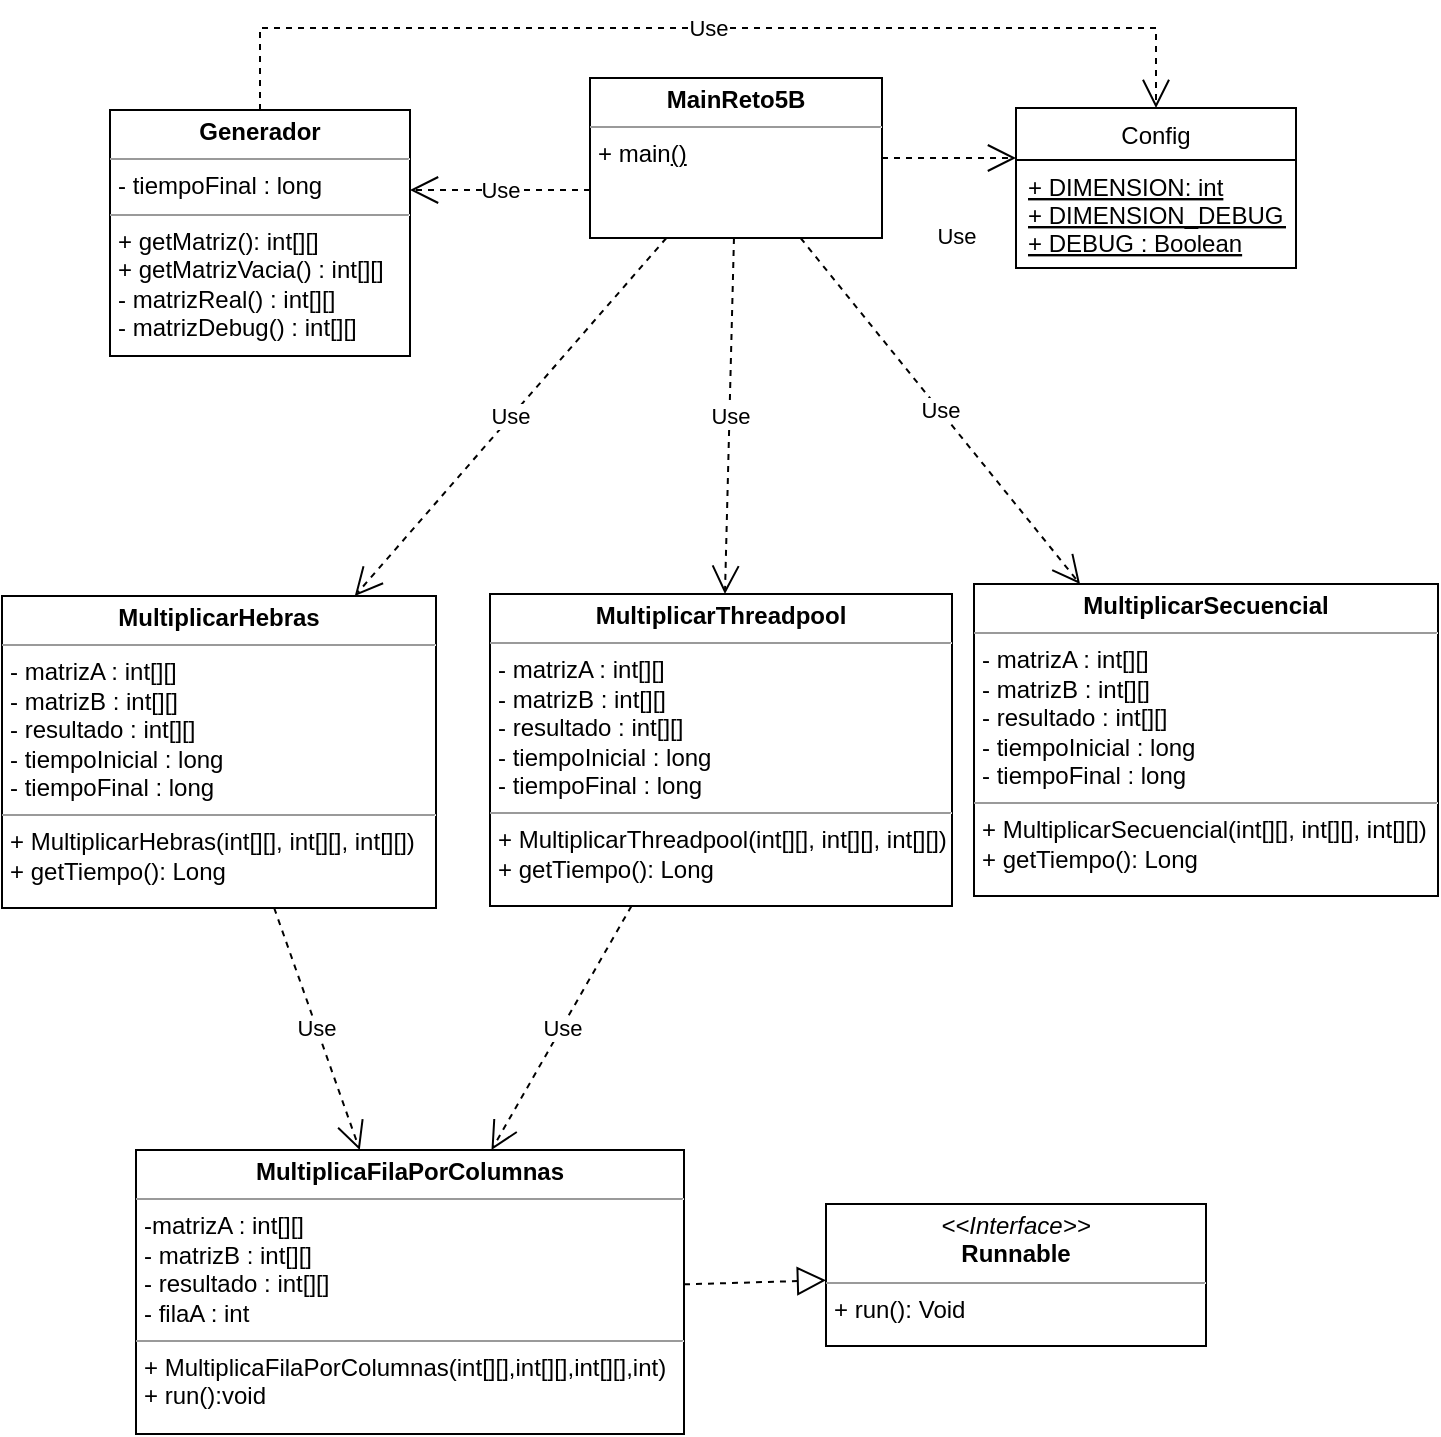 <mxfile version="20.6.2" type="device"><diagram id="DxKNDRg-YdVuHn2VCEwd" name="Página-1"><mxGraphModel dx="1212" dy="712" grid="0" gridSize="10" guides="0" tooltips="1" connect="1" arrows="1" fold="1" page="1" pageScale="1" pageWidth="5000" pageHeight="5000" math="0" shadow="0"><root><mxCell id="0"/><mxCell id="1" parent="0"/><mxCell id="gJEkNxsxVVQmGKvwAJrS-5" value="&lt;p style=&quot;margin:0px;margin-top:4px;text-align:center;&quot;&gt;&lt;b&gt;MultiplicaFilaPorColumnas&lt;/b&gt;&lt;br&gt;&lt;/p&gt;&lt;hr size=&quot;1&quot;&gt;&lt;p style=&quot;margin:0px;margin-left:4px;&quot;&gt;&lt;span style=&quot;background-color: initial;&quot;&gt;-&lt;/span&gt;&lt;span style=&quot;background-color: initial;&quot;&gt;matrizA : int[][]&lt;/span&gt;&lt;/p&gt;&lt;p style=&quot;margin:0px;margin-left:4px;&quot;&gt;- matrizB : int[][]&lt;/p&gt;&lt;p style=&quot;margin:0px;margin-left:4px;&quot;&gt;- resultado : int[][]&lt;/p&gt;&lt;p style=&quot;margin:0px;margin-left:4px;&quot;&gt;- filaA : int&lt;/p&gt;&lt;hr size=&quot;1&quot;&gt;&lt;p style=&quot;margin:0px;margin-left:4px;&quot;&gt;+&amp;nbsp;&lt;span style=&quot;background-color: initial;&quot;&gt;MultiplicaFilaPorColumnas(int[][],int[][],int[][],int)&lt;/span&gt;&lt;/p&gt;&lt;p style=&quot;margin:0px;margin-left:4px;&quot;&gt;+ run():void&lt;/p&gt;&lt;p style=&quot;margin:0px;margin-left:4px;&quot;&gt;&lt;br&gt;&lt;/p&gt;" style="verticalAlign=top;align=left;overflow=fill;fontSize=12;fontFamily=Helvetica;html=1;" parent="1" vertex="1"><mxGeometry x="886" y="595" width="274" height="142" as="geometry"/></mxCell><mxCell id="gJEkNxsxVVQmGKvwAJrS-15" value="&lt;p style=&quot;margin:0px;margin-top:4px;text-align:center;&quot;&gt;&lt;b&gt;MainReto5B&lt;/b&gt;&lt;/p&gt;&lt;hr size=&quot;1&quot;&gt;&lt;p style=&quot;margin:0px;margin-left:4px;&quot;&gt;&lt;span style=&quot;background-color: initial;&quot;&gt;+ main&lt;u&gt;()&lt;/u&gt;&lt;/span&gt;&lt;/p&gt;" style="verticalAlign=top;align=left;overflow=fill;fontSize=12;fontFamily=Helvetica;html=1;" parent="1" vertex="1"><mxGeometry x="1113" y="59" width="146" height="80" as="geometry"/></mxCell><mxCell id="gJEkNxsxVVQmGKvwAJrS-23" value="Use" style="endArrow=open;endSize=12;dashed=1;html=1;rounded=0;edgeStyle=orthogonalEdgeStyle;" parent="1" source="gJEkNxsxVVQmGKvwAJrS-15" target="gJEkNxsxVVQmGKvwAJrS-10" edge="1"><mxGeometry x="0.1" y="-39" width="160" relative="1" as="geometry"><mxPoint x="1060" y="55" as="sourcePoint"/><mxPoint x="890" y="270" as="targetPoint"/><Array as="points"><mxPoint x="1299" y="99"/><mxPoint x="1299" y="99"/></Array><mxPoint as="offset"/></mxGeometry></mxCell><mxCell id="BDjwXxJhBQkGiYTJMiPa-1" value="&lt;p style=&quot;margin:0px;margin-top:4px;text-align:center;&quot;&gt;&lt;i&gt;&amp;lt;&amp;lt;Interface&amp;gt;&amp;gt;&lt;/i&gt;&lt;br&gt;&lt;b&gt;Runnable&lt;/b&gt;&lt;/p&gt;&lt;hr size=&quot;1&quot;&gt;&lt;p style=&quot;margin:0px;margin-left:4px;&quot;&gt;&lt;span style=&quot;background-color: initial;&quot;&gt;+ run(): Void&lt;/span&gt;&lt;br&gt;&lt;/p&gt;" style="verticalAlign=top;align=left;overflow=fill;fontSize=12;fontFamily=Helvetica;html=1;" parent="1" vertex="1"><mxGeometry x="1231" y="622" width="190" height="71" as="geometry"/></mxCell><mxCell id="BDjwXxJhBQkGiYTJMiPa-2" value="" style="endArrow=block;dashed=1;endFill=0;endSize=12;html=1;rounded=0;" parent="1" source="gJEkNxsxVVQmGKvwAJrS-5" target="BDjwXxJhBQkGiYTJMiPa-1" edge="1"><mxGeometry width="160" relative="1" as="geometry"><mxPoint x="1468" y="269" as="sourcePoint"/><mxPoint x="1628" y="269" as="targetPoint"/></mxGeometry></mxCell><mxCell id="BDjwXxJhBQkGiYTJMiPa-4" value="&lt;p style=&quot;margin:0px;margin-top:4px;text-align:center;&quot;&gt;&lt;b&gt;MultiplicarHebras&lt;/b&gt;&lt;br&gt;&lt;/p&gt;&lt;hr size=&quot;1&quot;&gt;&lt;p style=&quot;margin:0px;margin-left:4px;&quot;&gt;&lt;span style=&quot;background-color: initial;&quot;&gt;-&amp;nbsp;&lt;/span&gt;&lt;span style=&quot;background-color: initial;&quot;&gt;matrizA : int[][]&lt;/span&gt;&lt;br&gt;&lt;/p&gt;&lt;p style=&quot;margin:0px;margin-left:4px;&quot;&gt;- matrizB : int[][]&lt;/p&gt;&lt;p style=&quot;margin:0px;margin-left:4px;&quot;&gt;- resultado : int[][]&lt;/p&gt;&lt;p style=&quot;margin:0px;margin-left:4px;&quot;&gt;- tiempoInicial : long&lt;/p&gt;&lt;p style=&quot;margin:0px;margin-left:4px;&quot;&gt;- tiempoFinal : long&lt;/p&gt;&lt;hr size=&quot;1&quot;&gt;&lt;p style=&quot;margin:0px;margin-left:4px;&quot;&gt;+&amp;nbsp;&lt;span style=&quot;background-color: initial;&quot;&gt;MultiplicarHebras(int[][], int[][], int[][])&lt;/span&gt;&lt;/p&gt;&lt;p style=&quot;margin:0px;margin-left:4px;&quot;&gt;+ getTiempo(): Long&lt;/p&gt;" style="verticalAlign=top;align=left;overflow=fill;fontSize=12;fontFamily=Helvetica;html=1;" parent="1" vertex="1"><mxGeometry x="819" y="318" width="217" height="156" as="geometry"/></mxCell><mxCell id="BDjwXxJhBQkGiYTJMiPa-5" value="&lt;p style=&quot;margin:0px;margin-top:4px;text-align:center;&quot;&gt;&lt;b&gt;Generador&lt;/b&gt;&lt;br&gt;&lt;/p&gt;&lt;hr size=&quot;1&quot;&gt;&lt;p style=&quot;margin:0px;margin-left:4px;&quot;&gt;&lt;span style=&quot;background-color: initial;&quot;&gt;- tiempoFinal : long&lt;/span&gt;&lt;br&gt;&lt;/p&gt;&lt;hr size=&quot;1&quot;&gt;&lt;p style=&quot;margin:0px;margin-left:4px;&quot;&gt;+&amp;nbsp;&lt;span style=&quot;background-color: initial;&quot;&gt;getMatriz(): int[][]&amp;nbsp;&lt;/span&gt;&lt;/p&gt;&lt;p style=&quot;margin:0px;margin-left:4px;&quot;&gt;+ getMatrizVacia() : int[][]&lt;/p&gt;&lt;p style=&quot;margin:0px;margin-left:4px;&quot;&gt;- matrizReal() : int[][]&lt;/p&gt;&lt;p style=&quot;margin:0px;margin-left:4px;&quot;&gt;- matrizDebug() : int[][]&lt;/p&gt;" style="verticalAlign=top;align=left;overflow=fill;fontSize=12;fontFamily=Helvetica;html=1;" parent="1" vertex="1"><mxGeometry x="873" y="75" width="150" height="123" as="geometry"/></mxCell><mxCell id="gJEkNxsxVVQmGKvwAJrS-10" value="Config" style="swimlane;fontStyle=0;childLayout=stackLayout;horizontal=1;startSize=26;fillColor=none;horizontalStack=0;resizeParent=1;resizeParentMax=0;resizeLast=0;collapsible=1;marginBottom=0;" parent="1" vertex="1"><mxGeometry x="1326" y="74" width="140" height="80" as="geometry"/></mxCell><mxCell id="gJEkNxsxVVQmGKvwAJrS-11" value="+ DIMENSION: int&#10;+ DIMENSION_DEBUG : int&#10;+ DEBUG : Boolean" style="text;strokeColor=none;fillColor=none;align=left;verticalAlign=top;spacingLeft=4;spacingRight=4;overflow=hidden;rotatable=0;points=[[0,0.5],[1,0.5]];portConstraint=eastwest;fontStyle=4" parent="gJEkNxsxVVQmGKvwAJrS-10" vertex="1"><mxGeometry y="26" width="140" height="54" as="geometry"/></mxCell><mxCell id="BDjwXxJhBQkGiYTJMiPa-7" value="Use" style="endArrow=open;endSize=12;dashed=1;html=1;rounded=0;edgeStyle=orthogonalEdgeStyle;" parent="1" source="gJEkNxsxVVQmGKvwAJrS-15" target="BDjwXxJhBQkGiYTJMiPa-5" edge="1"><mxGeometry width="160" relative="1" as="geometry"><mxPoint x="1271" y="65" as="sourcePoint"/><mxPoint x="1389" y="64" as="targetPoint"/><Array as="points"><mxPoint x="1078" y="115"/><mxPoint x="1078" y="115"/></Array></mxGeometry></mxCell><mxCell id="BDjwXxJhBQkGiYTJMiPa-8" value="Use" style="endArrow=open;endSize=12;dashed=1;html=1;rounded=0;edgeStyle=orthogonalEdgeStyle;" parent="1" source="BDjwXxJhBQkGiYTJMiPa-5" target="gJEkNxsxVVQmGKvwAJrS-10" edge="1"><mxGeometry width="160" relative="1" as="geometry"><mxPoint x="1271" y="92" as="sourcePoint"/><mxPoint x="1392" y="184" as="targetPoint"/><Array as="points"><mxPoint x="948" y="34"/><mxPoint x="1396" y="34"/></Array></mxGeometry></mxCell><mxCell id="BDjwXxJhBQkGiYTJMiPa-9" value="Use" style="endArrow=open;endSize=12;dashed=1;html=1;rounded=0;" parent="1" source="BDjwXxJhBQkGiYTJMiPa-4" target="gJEkNxsxVVQmGKvwAJrS-5" edge="1"><mxGeometry width="160" relative="1" as="geometry"><mxPoint x="1407" y="260" as="sourcePoint"/><mxPoint x="1567" y="260" as="targetPoint"/></mxGeometry></mxCell><mxCell id="BDjwXxJhBQkGiYTJMiPa-10" value="&lt;p style=&quot;margin:0px;margin-top:4px;text-align:center;&quot;&gt;&lt;b&gt;MultiplicarThreadpool&lt;/b&gt;&lt;br&gt;&lt;/p&gt;&lt;hr size=&quot;1&quot;&gt;&lt;p style=&quot;margin:0px;margin-left:4px;&quot;&gt;&lt;span style=&quot;background-color: initial;&quot;&gt;-&amp;nbsp;&lt;/span&gt;&lt;span style=&quot;background-color: initial;&quot;&gt;matrizA : int[][]&lt;/span&gt;&lt;br&gt;&lt;/p&gt;&lt;p style=&quot;margin:0px;margin-left:4px;&quot;&gt;- matrizB : int[][]&lt;/p&gt;&lt;p style=&quot;margin:0px;margin-left:4px;&quot;&gt;- resultado : int[][]&lt;/p&gt;&lt;p style=&quot;margin:0px;margin-left:4px;&quot;&gt;- tiempoInicial : long&lt;/p&gt;&lt;p style=&quot;margin:0px;margin-left:4px;&quot;&gt;- tiempoFinal : long&lt;/p&gt;&lt;hr size=&quot;1&quot;&gt;&lt;p style=&quot;margin:0px;margin-left:4px;&quot;&gt;+&amp;nbsp;&lt;span style=&quot;background-color: initial;&quot;&gt;MultiplicarThreadpool(int[][], int[][], int[][])&lt;/span&gt;&lt;/p&gt;&lt;p style=&quot;margin:0px;margin-left:4px;&quot;&gt;+ getTiempo(): Long&lt;/p&gt;" style="verticalAlign=top;align=left;overflow=fill;fontSize=12;fontFamily=Helvetica;html=1;" parent="1" vertex="1"><mxGeometry x="1063" y="317" width="231" height="156" as="geometry"/></mxCell><mxCell id="BDjwXxJhBQkGiYTJMiPa-11" value="Use" style="endArrow=open;endSize=12;dashed=1;html=1;rounded=0;" parent="1" source="BDjwXxJhBQkGiYTJMiPa-10" target="gJEkNxsxVVQmGKvwAJrS-5" edge="1"><mxGeometry width="160" relative="1" as="geometry"><mxPoint x="909" y="273.574" as="sourcePoint"/><mxPoint x="852.0" y="300.142" as="targetPoint"/></mxGeometry></mxCell><mxCell id="BDjwXxJhBQkGiYTJMiPa-12" value="&lt;p style=&quot;margin:0px;margin-top:4px;text-align:center;&quot;&gt;&lt;b&gt;MultiplicarSecuencial&lt;/b&gt;&lt;br&gt;&lt;/p&gt;&lt;hr size=&quot;1&quot;&gt;&lt;p style=&quot;margin:0px;margin-left:4px;&quot;&gt;&lt;span style=&quot;background-color: initial;&quot;&gt;-&amp;nbsp;&lt;/span&gt;&lt;span style=&quot;background-color: initial;&quot;&gt;matrizA : int[][]&lt;/span&gt;&lt;br&gt;&lt;/p&gt;&lt;p style=&quot;margin:0px;margin-left:4px;&quot;&gt;- matrizB : int[][]&lt;/p&gt;&lt;p style=&quot;margin:0px;margin-left:4px;&quot;&gt;- resultado : int[][]&lt;/p&gt;&lt;p style=&quot;margin:0px;margin-left:4px;&quot;&gt;- tiempoInicial : long&lt;/p&gt;&lt;p style=&quot;margin:0px;margin-left:4px;&quot;&gt;- tiempoFinal : long&lt;/p&gt;&lt;hr size=&quot;1&quot;&gt;&lt;p style=&quot;margin:0px;margin-left:4px;&quot;&gt;+&amp;nbsp;&lt;span style=&quot;background-color: initial;&quot;&gt;MultiplicarSecuencial(int[][], int[][], int[][])&lt;/span&gt;&lt;/p&gt;&lt;p style=&quot;margin:0px;margin-left:4px;&quot;&gt;+ getTiempo(): Long&lt;/p&gt;" style="verticalAlign=top;align=left;overflow=fill;fontSize=12;fontFamily=Helvetica;html=1;" parent="1" vertex="1"><mxGeometry x="1305" y="312" width="232" height="156" as="geometry"/></mxCell><mxCell id="BDjwXxJhBQkGiYTJMiPa-13" value="Use" style="endArrow=open;endSize=12;dashed=1;html=1;rounded=0;" parent="1" source="gJEkNxsxVVQmGKvwAJrS-15" target="BDjwXxJhBQkGiYTJMiPa-4" edge="1"><mxGeometry width="160" relative="1" as="geometry"><mxPoint x="1123.0" y="125" as="sourcePoint"/><mxPoint x="1033.0" y="125" as="targetPoint"/></mxGeometry></mxCell><mxCell id="BDjwXxJhBQkGiYTJMiPa-14" value="Use" style="endArrow=open;endSize=12;dashed=1;html=1;rounded=0;" parent="1" source="gJEkNxsxVVQmGKvwAJrS-15" target="BDjwXxJhBQkGiYTJMiPa-10" edge="1"><mxGeometry width="160" relative="1" as="geometry"><mxPoint x="1170.161" y="149" as="sourcePoint"/><mxPoint x="1053.886" y="329" as="targetPoint"/></mxGeometry></mxCell><mxCell id="BDjwXxJhBQkGiYTJMiPa-15" value="Use" style="endArrow=open;endSize=12;dashed=1;html=1;rounded=0;" parent="1" source="gJEkNxsxVVQmGKvwAJrS-15" target="BDjwXxJhBQkGiYTJMiPa-12" edge="1"><mxGeometry width="160" relative="1" as="geometry"><mxPoint x="1202.936" y="149" as="sourcePoint"/><mxPoint x="1233.975" y="328" as="targetPoint"/></mxGeometry></mxCell></root></mxGraphModel></diagram></mxfile>